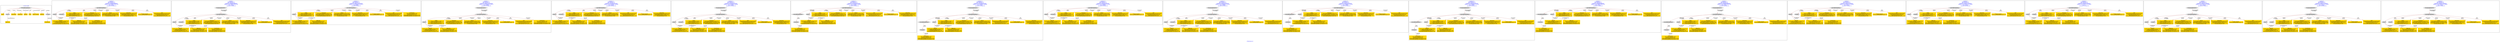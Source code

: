 digraph n0 {
fontcolor="blue"
remincross="true"
label="s29-gilcrease.csv"
subgraph cluster_0 {
label="1-correct model"
n2[style="filled",color="white",fillcolor="lightgray",label="CulturalHeritageObject1"];
n3[shape="plaintext",style="filled",fillcolor="gold",label="Dated"];
n4[style="filled",color="white",fillcolor="lightgray",label="Person1"];
n5[shape="plaintext",style="filled",fillcolor="gold",label="Description"];
n6[shape="plaintext",style="filled",fillcolor="gold",label="Dimensions"];
n7[shape="plaintext",style="filled",fillcolor="gold",label="Medium"];
n8[shape="plaintext",style="filled",fillcolor="gold",label="Title"];
n9[shape="plaintext",style="filled",fillcolor="gold",label="Object Number"];
n10[shape="plaintext",style="filled",fillcolor="gold",label="ObjectID"];
n11[style="filled",color="white",fillcolor="lightgray",label="Concept1"];
n12[shape="plaintext",style="filled",fillcolor="gold",label="Alpha Sort"];
n13[shape="plaintext",style="filled",fillcolor="gold",label="Classification"];
}
subgraph cluster_1 {
label="candidate 0\nlink coherence:1.0\nnode coherence:1.0\nconfidence:0.4554849348880487\nmapping score:0.596272756073794\ncost:10.99993\n-precision:0.55-recall:0.55"
n15[style="filled",color="white",fillcolor="lightgray",label="CulturalHeritageObject1"];
n16[style="filled",color="white",fillcolor="lightgray",label="Person1"];
n17[style="filled",color="white",fillcolor="lightgray",label="Document1"];
n18[shape="plaintext",style="filled",fillcolor="gold",label="Classification\n[Document,classLink,0.354]\n[Concept,prefLabel,0.25]\n[CulturalHeritageObject,provenance,0.213]\n[CulturalHeritageObject,description,0.182]"];
n19[shape="plaintext",style="filled",fillcolor="gold",label="Dated\n[Person,dateOfBirth,0.326]\n[CulturalHeritageObject,created,0.307]\n[Person,dateOfDeath,0.217]\n[CulturalHeritageObject,description,0.15]"];
n20[shape="plaintext",style="filled",fillcolor="gold",label="Dimensions\n[CulturalHeritageObject,extent,0.72]\n[CulturalHeritageObject,description,0.15]\n[CulturalHeritageObject,provenance,0.078]\n[CulturalHeritageObject,title,0.052]"];
n21[shape="plaintext",style="filled",fillcolor="gold",label="ObjectID\n[CulturalHeritageObject,created,0.422]\n[Person,dateOfDeath,0.257]\n[CulturalHeritageObject,title,0.184]\n[CulturalHeritageObject,description,0.136]"];
n22[shape="plaintext",style="filled",fillcolor="gold",label="Medium\n[CulturalHeritageObject,medium,0.827]\n[CulturalHeritageObject,description,0.082]\n[CulturalHeritageObject,provenance,0.052]\n[Concept,prefLabel,0.038]"];
n23[shape="plaintext",style="filled",fillcolor="gold",label="Description\n[CulturalHeritageObject,description,0.561]\n[CulturalHeritageObject,title,0.217]\n[CulturalHeritageObject,medium,0.119]\n[Concept,prefLabel,0.103]"];
n24[shape="plaintext",style="filled",fillcolor="gold",label="Object Number\n[CulturalHeritageObject,extent,1.0]"];
n25[shape="plaintext",style="filled",fillcolor="gold",label="Title\n[CulturalHeritageObject,description,0.487]\n[CulturalHeritageObject,title,0.308]\n[Document,classLink,0.103]\n[CulturalHeritageObject,provenance,0.102]"];
n26[shape="plaintext",style="filled",fillcolor="gold",label="Alpha Sort\n[Person,nameOfThePerson,0.407]\n[Document,classLink,0.318]\n[CulturalHeritageObject,description,0.164]\n[CulturalHeritageObject,provenance,0.111]"];
}
subgraph cluster_2 {
label="candidate 1\nlink coherence:1.0\nnode coherence:1.0\nconfidence:0.4554849348880487\nmapping score:0.596272756073794\ncost:11.99988\n-precision:0.5-recall:0.55"
n28[style="filled",color="white",fillcolor="lightgray",label="CulturalHeritageObject1"];
n29[style="filled",color="white",fillcolor="lightgray",label="Person1"];
n30[style="filled",color="white",fillcolor="lightgray",label="Document1"];
n31[style="filled",color="white",fillcolor="lightgray",label="EuropeanaAggregation1"];
n32[shape="plaintext",style="filled",fillcolor="gold",label="Classification\n[Document,classLink,0.354]\n[Concept,prefLabel,0.25]\n[CulturalHeritageObject,provenance,0.213]\n[CulturalHeritageObject,description,0.182]"];
n33[shape="plaintext",style="filled",fillcolor="gold",label="Dated\n[Person,dateOfBirth,0.326]\n[CulturalHeritageObject,created,0.307]\n[Person,dateOfDeath,0.217]\n[CulturalHeritageObject,description,0.15]"];
n34[shape="plaintext",style="filled",fillcolor="gold",label="Dimensions\n[CulturalHeritageObject,extent,0.72]\n[CulturalHeritageObject,description,0.15]\n[CulturalHeritageObject,provenance,0.078]\n[CulturalHeritageObject,title,0.052]"];
n35[shape="plaintext",style="filled",fillcolor="gold",label="ObjectID\n[CulturalHeritageObject,created,0.422]\n[Person,dateOfDeath,0.257]\n[CulturalHeritageObject,title,0.184]\n[CulturalHeritageObject,description,0.136]"];
n36[shape="plaintext",style="filled",fillcolor="gold",label="Medium\n[CulturalHeritageObject,medium,0.827]\n[CulturalHeritageObject,description,0.082]\n[CulturalHeritageObject,provenance,0.052]\n[Concept,prefLabel,0.038]"];
n37[shape="plaintext",style="filled",fillcolor="gold",label="Description\n[CulturalHeritageObject,description,0.561]\n[CulturalHeritageObject,title,0.217]\n[CulturalHeritageObject,medium,0.119]\n[Concept,prefLabel,0.103]"];
n38[shape="plaintext",style="filled",fillcolor="gold",label="Object Number\n[CulturalHeritageObject,extent,1.0]"];
n39[shape="plaintext",style="filled",fillcolor="gold",label="Title\n[CulturalHeritageObject,description,0.487]\n[CulturalHeritageObject,title,0.308]\n[Document,classLink,0.103]\n[CulturalHeritageObject,provenance,0.102]"];
n40[shape="plaintext",style="filled",fillcolor="gold",label="Alpha Sort\n[Person,nameOfThePerson,0.407]\n[Document,classLink,0.318]\n[CulturalHeritageObject,description,0.164]\n[CulturalHeritageObject,provenance,0.111]"];
}
subgraph cluster_3 {
label="candidate 10\nlink coherence:1.0\nnode coherence:1.0\nconfidence:0.43981122234196446\nmapping score:0.6095667037436178\ncost:9.99993\n-precision:0.6-recall:0.55"
n42[style="filled",color="white",fillcolor="lightgray",label="CulturalHeritageObject1"];
n43[style="filled",color="white",fillcolor="lightgray",label="Person1"];
n44[shape="plaintext",style="filled",fillcolor="gold",label="Dated\n[Person,dateOfBirth,0.326]\n[CulturalHeritageObject,created,0.307]\n[Person,dateOfDeath,0.217]\n[CulturalHeritageObject,description,0.15]"];
n45[shape="plaintext",style="filled",fillcolor="gold",label="Dimensions\n[CulturalHeritageObject,extent,0.72]\n[CulturalHeritageObject,description,0.15]\n[CulturalHeritageObject,provenance,0.078]\n[CulturalHeritageObject,title,0.052]"];
n46[shape="plaintext",style="filled",fillcolor="gold",label="ObjectID\n[CulturalHeritageObject,created,0.422]\n[Person,dateOfDeath,0.257]\n[CulturalHeritageObject,title,0.184]\n[CulturalHeritageObject,description,0.136]"];
n47[shape="plaintext",style="filled",fillcolor="gold",label="Medium\n[CulturalHeritageObject,medium,0.827]\n[CulturalHeritageObject,description,0.082]\n[CulturalHeritageObject,provenance,0.052]\n[Concept,prefLabel,0.038]"];
n48[shape="plaintext",style="filled",fillcolor="gold",label="Description\n[CulturalHeritageObject,description,0.561]\n[CulturalHeritageObject,title,0.217]\n[CulturalHeritageObject,medium,0.119]\n[Concept,prefLabel,0.103]"];
n49[shape="plaintext",style="filled",fillcolor="gold",label="Object Number\n[CulturalHeritageObject,extent,1.0]"];
n50[shape="plaintext",style="filled",fillcolor="gold",label="Title\n[CulturalHeritageObject,description,0.487]\n[CulturalHeritageObject,title,0.308]\n[Document,classLink,0.103]\n[CulturalHeritageObject,provenance,0.102]"];
n51[shape="plaintext",style="filled",fillcolor="gold",label="Classification\n[Document,classLink,0.354]\n[Concept,prefLabel,0.25]\n[CulturalHeritageObject,provenance,0.213]\n[CulturalHeritageObject,description,0.182]"];
n52[shape="plaintext",style="filled",fillcolor="gold",label="Alpha Sort\n[Person,nameOfThePerson,0.407]\n[Document,classLink,0.318]\n[CulturalHeritageObject,description,0.164]\n[CulturalHeritageObject,provenance,0.111]"];
}
subgraph cluster_4 {
label="candidate 11\nlink coherence:1.0\nnode coherence:1.0\nconfidence:0.43981122234196446\nmapping score:0.6095667037436178\ncost:10.99988\n-precision:0.55-recall:0.55"
n54[style="filled",color="white",fillcolor="lightgray",label="CulturalHeritageObject1"];
n55[style="filled",color="white",fillcolor="lightgray",label="Person1"];
n56[style="filled",color="white",fillcolor="lightgray",label="EuropeanaAggregation1"];
n57[shape="plaintext",style="filled",fillcolor="gold",label="Dated\n[Person,dateOfBirth,0.326]\n[CulturalHeritageObject,created,0.307]\n[Person,dateOfDeath,0.217]\n[CulturalHeritageObject,description,0.15]"];
n58[shape="plaintext",style="filled",fillcolor="gold",label="Dimensions\n[CulturalHeritageObject,extent,0.72]\n[CulturalHeritageObject,description,0.15]\n[CulturalHeritageObject,provenance,0.078]\n[CulturalHeritageObject,title,0.052]"];
n59[shape="plaintext",style="filled",fillcolor="gold",label="ObjectID\n[CulturalHeritageObject,created,0.422]\n[Person,dateOfDeath,0.257]\n[CulturalHeritageObject,title,0.184]\n[CulturalHeritageObject,description,0.136]"];
n60[shape="plaintext",style="filled",fillcolor="gold",label="Medium\n[CulturalHeritageObject,medium,0.827]\n[CulturalHeritageObject,description,0.082]\n[CulturalHeritageObject,provenance,0.052]\n[Concept,prefLabel,0.038]"];
n61[shape="plaintext",style="filled",fillcolor="gold",label="Description\n[CulturalHeritageObject,description,0.561]\n[CulturalHeritageObject,title,0.217]\n[CulturalHeritageObject,medium,0.119]\n[Concept,prefLabel,0.103]"];
n62[shape="plaintext",style="filled",fillcolor="gold",label="Object Number\n[CulturalHeritageObject,extent,1.0]"];
n63[shape="plaintext",style="filled",fillcolor="gold",label="Title\n[CulturalHeritageObject,description,0.487]\n[CulturalHeritageObject,title,0.308]\n[Document,classLink,0.103]\n[CulturalHeritageObject,provenance,0.102]"];
n64[shape="plaintext",style="filled",fillcolor="gold",label="Classification\n[Document,classLink,0.354]\n[Concept,prefLabel,0.25]\n[CulturalHeritageObject,provenance,0.213]\n[CulturalHeritageObject,description,0.182]"];
n65[shape="plaintext",style="filled",fillcolor="gold",label="Alpha Sort\n[Person,nameOfThePerson,0.407]\n[Document,classLink,0.318]\n[CulturalHeritageObject,description,0.164]\n[CulturalHeritageObject,provenance,0.111]"];
}
subgraph cluster_5 {
label="candidate 12\nlink coherence:1.0\nnode coherence:1.0\nconfidence:0.4371665202014826\nmapping score:0.5901666178449386\ncost:10.99993\n-precision:0.36-recall:0.36"
n67[style="filled",color="white",fillcolor="lightgray",label="CulturalHeritageObject1"];
n68[style="filled",color="white",fillcolor="lightgray",label="Person1"];
n69[style="filled",color="white",fillcolor="lightgray",label="Document1"];
n70[shape="plaintext",style="filled",fillcolor="gold",label="Classification\n[Document,classLink,0.354]\n[Concept,prefLabel,0.25]\n[CulturalHeritageObject,provenance,0.213]\n[CulturalHeritageObject,description,0.182]"];
n71[shape="plaintext",style="filled",fillcolor="gold",label="Dated\n[Person,dateOfBirth,0.326]\n[CulturalHeritageObject,created,0.307]\n[Person,dateOfDeath,0.217]\n[CulturalHeritageObject,description,0.15]"];
n72[shape="plaintext",style="filled",fillcolor="gold",label="Dimensions\n[CulturalHeritageObject,extent,0.72]\n[CulturalHeritageObject,description,0.15]\n[CulturalHeritageObject,provenance,0.078]\n[CulturalHeritageObject,title,0.052]"];
n73[shape="plaintext",style="filled",fillcolor="gold",label="ObjectID\n[CulturalHeritageObject,created,0.422]\n[Person,dateOfDeath,0.257]\n[CulturalHeritageObject,title,0.184]\n[CulturalHeritageObject,description,0.136]"];
n74[shape="plaintext",style="filled",fillcolor="gold",label="Medium\n[CulturalHeritageObject,medium,0.827]\n[CulturalHeritageObject,description,0.082]\n[CulturalHeritageObject,provenance,0.052]\n[Concept,prefLabel,0.038]"];
n75[shape="plaintext",style="filled",fillcolor="gold",label="Title\n[CulturalHeritageObject,description,0.487]\n[CulturalHeritageObject,title,0.308]\n[Document,classLink,0.103]\n[CulturalHeritageObject,provenance,0.102]"];
n76[shape="plaintext",style="filled",fillcolor="gold",label="Object Number\n[CulturalHeritageObject,extent,1.0]"];
n77[shape="plaintext",style="filled",fillcolor="gold",label="Description\n[CulturalHeritageObject,description,0.561]\n[CulturalHeritageObject,title,0.217]\n[CulturalHeritageObject,medium,0.119]\n[Concept,prefLabel,0.103]"];
n78[shape="plaintext",style="filled",fillcolor="gold",label="Alpha Sort\n[Person,nameOfThePerson,0.407]\n[Document,classLink,0.318]\n[CulturalHeritageObject,description,0.164]\n[CulturalHeritageObject,provenance,0.111]"];
}
subgraph cluster_6 {
label="candidate 13\nlink coherence:1.0\nnode coherence:1.0\nconfidence:0.4371665202014826\nmapping score:0.5901666178449386\ncost:11.99988\n-precision:0.33-recall:0.36"
n80[style="filled",color="white",fillcolor="lightgray",label="CulturalHeritageObject1"];
n81[style="filled",color="white",fillcolor="lightgray",label="Person1"];
n82[style="filled",color="white",fillcolor="lightgray",label="Document1"];
n83[style="filled",color="white",fillcolor="lightgray",label="EuropeanaAggregation1"];
n84[shape="plaintext",style="filled",fillcolor="gold",label="Classification\n[Document,classLink,0.354]\n[Concept,prefLabel,0.25]\n[CulturalHeritageObject,provenance,0.213]\n[CulturalHeritageObject,description,0.182]"];
n85[shape="plaintext",style="filled",fillcolor="gold",label="Dated\n[Person,dateOfBirth,0.326]\n[CulturalHeritageObject,created,0.307]\n[Person,dateOfDeath,0.217]\n[CulturalHeritageObject,description,0.15]"];
n86[shape="plaintext",style="filled",fillcolor="gold",label="Dimensions\n[CulturalHeritageObject,extent,0.72]\n[CulturalHeritageObject,description,0.15]\n[CulturalHeritageObject,provenance,0.078]\n[CulturalHeritageObject,title,0.052]"];
n87[shape="plaintext",style="filled",fillcolor="gold",label="ObjectID\n[CulturalHeritageObject,created,0.422]\n[Person,dateOfDeath,0.257]\n[CulturalHeritageObject,title,0.184]\n[CulturalHeritageObject,description,0.136]"];
n88[shape="plaintext",style="filled",fillcolor="gold",label="Medium\n[CulturalHeritageObject,medium,0.827]\n[CulturalHeritageObject,description,0.082]\n[CulturalHeritageObject,provenance,0.052]\n[Concept,prefLabel,0.038]"];
n89[shape="plaintext",style="filled",fillcolor="gold",label="Title\n[CulturalHeritageObject,description,0.487]\n[CulturalHeritageObject,title,0.308]\n[Document,classLink,0.103]\n[CulturalHeritageObject,provenance,0.102]"];
n90[shape="plaintext",style="filled",fillcolor="gold",label="Object Number\n[CulturalHeritageObject,extent,1.0]"];
n91[shape="plaintext",style="filled",fillcolor="gold",label="Description\n[CulturalHeritageObject,description,0.561]\n[CulturalHeritageObject,title,0.217]\n[CulturalHeritageObject,medium,0.119]\n[Concept,prefLabel,0.103]"];
n92[shape="plaintext",style="filled",fillcolor="gold",label="Alpha Sort\n[Person,nameOfThePerson,0.407]\n[Document,classLink,0.318]\n[CulturalHeritageObject,description,0.164]\n[CulturalHeritageObject,provenance,0.111]"];
}
subgraph cluster_7 {
label="candidate 14\nlink coherence:1.0\nnode coherence:1.0\nconfidence:0.4371665202014826\nmapping score:0.5901666178449386\ncost:11.99992\n-precision:0.33-recall:0.36"
n94[style="filled",color="white",fillcolor="lightgray",label="CulturalHeritageObject1"];
n95[style="filled",color="white",fillcolor="lightgray",label="CulturalHeritageObject2"];
n96[style="filled",color="white",fillcolor="lightgray",label="Person1"];
n97[style="filled",color="white",fillcolor="lightgray",label="Document2"];
n98[shape="plaintext",style="filled",fillcolor="gold",label="Dated\n[Person,dateOfBirth,0.326]\n[CulturalHeritageObject,created,0.307]\n[Person,dateOfDeath,0.217]\n[CulturalHeritageObject,description,0.15]"];
n99[shape="plaintext",style="filled",fillcolor="gold",label="Dimensions\n[CulturalHeritageObject,extent,0.72]\n[CulturalHeritageObject,description,0.15]\n[CulturalHeritageObject,provenance,0.078]\n[CulturalHeritageObject,title,0.052]"];
n100[shape="plaintext",style="filled",fillcolor="gold",label="ObjectID\n[CulturalHeritageObject,created,0.422]\n[Person,dateOfDeath,0.257]\n[CulturalHeritageObject,title,0.184]\n[CulturalHeritageObject,description,0.136]"];
n101[shape="plaintext",style="filled",fillcolor="gold",label="Medium\n[CulturalHeritageObject,medium,0.827]\n[CulturalHeritageObject,description,0.082]\n[CulturalHeritageObject,provenance,0.052]\n[Concept,prefLabel,0.038]"];
n102[shape="plaintext",style="filled",fillcolor="gold",label="Title\n[CulturalHeritageObject,description,0.487]\n[CulturalHeritageObject,title,0.308]\n[Document,classLink,0.103]\n[CulturalHeritageObject,provenance,0.102]"];
n103[shape="plaintext",style="filled",fillcolor="gold",label="Object Number\n[CulturalHeritageObject,extent,1.0]"];
n104[shape="plaintext",style="filled",fillcolor="gold",label="Classification\n[Document,classLink,0.354]\n[Concept,prefLabel,0.25]\n[CulturalHeritageObject,provenance,0.213]\n[CulturalHeritageObject,description,0.182]"];
n105[shape="plaintext",style="filled",fillcolor="gold",label="Description\n[CulturalHeritageObject,description,0.561]\n[CulturalHeritageObject,title,0.217]\n[CulturalHeritageObject,medium,0.119]\n[Concept,prefLabel,0.103]"];
n106[shape="plaintext",style="filled",fillcolor="gold",label="Alpha Sort\n[Person,nameOfThePerson,0.407]\n[Document,classLink,0.318]\n[CulturalHeritageObject,description,0.164]\n[CulturalHeritageObject,provenance,0.111]"];
}
subgraph cluster_8 {
label="candidate 15\nlink coherence:1.0\nnode coherence:1.0\nconfidence:0.4371665202014826\nmapping score:0.5901666178449386\ncost:12.99987\n-precision:0.31-recall:0.36"
n108[style="filled",color="white",fillcolor="lightgray",label="CulturalHeritageObject1"];
n109[style="filled",color="white",fillcolor="lightgray",label="CulturalHeritageObject2"];
n110[style="filled",color="white",fillcolor="lightgray",label="Person1"];
n111[style="filled",color="white",fillcolor="lightgray",label="Document2"];
n112[style="filled",color="white",fillcolor="lightgray",label="EuropeanaAggregation1"];
n113[shape="plaintext",style="filled",fillcolor="gold",label="Dated\n[Person,dateOfBirth,0.326]\n[CulturalHeritageObject,created,0.307]\n[Person,dateOfDeath,0.217]\n[CulturalHeritageObject,description,0.15]"];
n114[shape="plaintext",style="filled",fillcolor="gold",label="Dimensions\n[CulturalHeritageObject,extent,0.72]\n[CulturalHeritageObject,description,0.15]\n[CulturalHeritageObject,provenance,0.078]\n[CulturalHeritageObject,title,0.052]"];
n115[shape="plaintext",style="filled",fillcolor="gold",label="ObjectID\n[CulturalHeritageObject,created,0.422]\n[Person,dateOfDeath,0.257]\n[CulturalHeritageObject,title,0.184]\n[CulturalHeritageObject,description,0.136]"];
n116[shape="plaintext",style="filled",fillcolor="gold",label="Medium\n[CulturalHeritageObject,medium,0.827]\n[CulturalHeritageObject,description,0.082]\n[CulturalHeritageObject,provenance,0.052]\n[Concept,prefLabel,0.038]"];
n117[shape="plaintext",style="filled",fillcolor="gold",label="Title\n[CulturalHeritageObject,description,0.487]\n[CulturalHeritageObject,title,0.308]\n[Document,classLink,0.103]\n[CulturalHeritageObject,provenance,0.102]"];
n118[shape="plaintext",style="filled",fillcolor="gold",label="Object Number\n[CulturalHeritageObject,extent,1.0]"];
n119[shape="plaintext",style="filled",fillcolor="gold",label="Classification\n[Document,classLink,0.354]\n[Concept,prefLabel,0.25]\n[CulturalHeritageObject,provenance,0.213]\n[CulturalHeritageObject,description,0.182]"];
n120[shape="plaintext",style="filled",fillcolor="gold",label="Description\n[CulturalHeritageObject,description,0.561]\n[CulturalHeritageObject,title,0.217]\n[CulturalHeritageObject,medium,0.119]\n[Concept,prefLabel,0.103]"];
n121[shape="plaintext",style="filled",fillcolor="gold",label="Alpha Sort\n[Person,nameOfThePerson,0.407]\n[Document,classLink,0.318]\n[CulturalHeritageObject,description,0.164]\n[CulturalHeritageObject,provenance,0.111]"];
}
subgraph cluster_9 {
label="candidate 16\nlink coherence:1.0\nnode coherence:1.0\nconfidence:0.4326765787981995\nmapping score:0.5886699707105109\ncost:10.99993\n-precision:0.45-recall:0.45"
n123[style="filled",color="white",fillcolor="lightgray",label="CulturalHeritageObject1"];
n124[style="filled",color="white",fillcolor="lightgray",label="Person1"];
n125[style="filled",color="white",fillcolor="lightgray",label="Document1"];
n126[shape="plaintext",style="filled",fillcolor="gold",label="Classification\n[Document,classLink,0.354]\n[Concept,prefLabel,0.25]\n[CulturalHeritageObject,provenance,0.213]\n[CulturalHeritageObject,description,0.182]"];
n127[shape="plaintext",style="filled",fillcolor="gold",label="Dated\n[Person,dateOfBirth,0.326]\n[CulturalHeritageObject,created,0.307]\n[Person,dateOfDeath,0.217]\n[CulturalHeritageObject,description,0.15]"];
n128[shape="plaintext",style="filled",fillcolor="gold",label="Dimensions\n[CulturalHeritageObject,extent,0.72]\n[CulturalHeritageObject,description,0.15]\n[CulturalHeritageObject,provenance,0.078]\n[CulturalHeritageObject,title,0.052]"];
n129[shape="plaintext",style="filled",fillcolor="gold",label="ObjectID\n[CulturalHeritageObject,created,0.422]\n[Person,dateOfDeath,0.257]\n[CulturalHeritageObject,title,0.184]\n[CulturalHeritageObject,description,0.136]"];
n130[shape="plaintext",style="filled",fillcolor="gold",label="Medium\n[CulturalHeritageObject,medium,0.827]\n[CulturalHeritageObject,description,0.082]\n[CulturalHeritageObject,provenance,0.052]\n[Concept,prefLabel,0.038]"];
n131[shape="plaintext",style="filled",fillcolor="gold",label="Description\n[CulturalHeritageObject,description,0.561]\n[CulturalHeritageObject,title,0.217]\n[CulturalHeritageObject,medium,0.119]\n[Concept,prefLabel,0.103]"];
n132[shape="plaintext",style="filled",fillcolor="gold",label="Object Number\n[CulturalHeritageObject,extent,1.0]"];
n133[shape="plaintext",style="filled",fillcolor="gold",label="Title\n[CulturalHeritageObject,description,0.487]\n[CulturalHeritageObject,title,0.308]\n[Document,classLink,0.103]\n[CulturalHeritageObject,provenance,0.102]"];
n134[shape="plaintext",style="filled",fillcolor="gold",label="Alpha Sort\n[Person,nameOfThePerson,0.407]\n[Document,classLink,0.318]\n[CulturalHeritageObject,description,0.164]\n[CulturalHeritageObject,provenance,0.111]"];
}
subgraph cluster_10 {
label="candidate 17\nlink coherence:1.0\nnode coherence:1.0\nconfidence:0.4326765787981995\nmapping score:0.5886699707105109\ncost:11.99988\n-precision:0.42-recall:0.45"
n136[style="filled",color="white",fillcolor="lightgray",label="CulturalHeritageObject1"];
n137[style="filled",color="white",fillcolor="lightgray",label="Person1"];
n138[style="filled",color="white",fillcolor="lightgray",label="Document1"];
n139[style="filled",color="white",fillcolor="lightgray",label="EuropeanaAggregation1"];
n140[shape="plaintext",style="filled",fillcolor="gold",label="Classification\n[Document,classLink,0.354]\n[Concept,prefLabel,0.25]\n[CulturalHeritageObject,provenance,0.213]\n[CulturalHeritageObject,description,0.182]"];
n141[shape="plaintext",style="filled",fillcolor="gold",label="Dated\n[Person,dateOfBirth,0.326]\n[CulturalHeritageObject,created,0.307]\n[Person,dateOfDeath,0.217]\n[CulturalHeritageObject,description,0.15]"];
n142[shape="plaintext",style="filled",fillcolor="gold",label="Dimensions\n[CulturalHeritageObject,extent,0.72]\n[CulturalHeritageObject,description,0.15]\n[CulturalHeritageObject,provenance,0.078]\n[CulturalHeritageObject,title,0.052]"];
n143[shape="plaintext",style="filled",fillcolor="gold",label="ObjectID\n[CulturalHeritageObject,created,0.422]\n[Person,dateOfDeath,0.257]\n[CulturalHeritageObject,title,0.184]\n[CulturalHeritageObject,description,0.136]"];
n144[shape="plaintext",style="filled",fillcolor="gold",label="Medium\n[CulturalHeritageObject,medium,0.827]\n[CulturalHeritageObject,description,0.082]\n[CulturalHeritageObject,provenance,0.052]\n[Concept,prefLabel,0.038]"];
n145[shape="plaintext",style="filled",fillcolor="gold",label="Description\n[CulturalHeritageObject,description,0.561]\n[CulturalHeritageObject,title,0.217]\n[CulturalHeritageObject,medium,0.119]\n[Concept,prefLabel,0.103]"];
n146[shape="plaintext",style="filled",fillcolor="gold",label="Object Number\n[CulturalHeritageObject,extent,1.0]"];
n147[shape="plaintext",style="filled",fillcolor="gold",label="Title\n[CulturalHeritageObject,description,0.487]\n[CulturalHeritageObject,title,0.308]\n[Document,classLink,0.103]\n[CulturalHeritageObject,provenance,0.102]"];
n148[shape="plaintext",style="filled",fillcolor="gold",label="Alpha Sort\n[Person,nameOfThePerson,0.407]\n[Document,classLink,0.318]\n[CulturalHeritageObject,description,0.164]\n[CulturalHeritageObject,provenance,0.111]"];
}
subgraph cluster_11 {
label="candidate 18\nlink coherence:1.0\nnode coherence:1.0\nconfidence:0.4326765787981995\nmapping score:0.5886699707105109\ncost:11.99992\n-precision:0.42-recall:0.45"
n150[style="filled",color="white",fillcolor="lightgray",label="CulturalHeritageObject1"];
n151[style="filled",color="white",fillcolor="lightgray",label="CulturalHeritageObject2"];
n152[style="filled",color="white",fillcolor="lightgray",label="Person1"];
n153[style="filled",color="white",fillcolor="lightgray",label="Document2"];
n154[shape="plaintext",style="filled",fillcolor="gold",label="Dated\n[Person,dateOfBirth,0.326]\n[CulturalHeritageObject,created,0.307]\n[Person,dateOfDeath,0.217]\n[CulturalHeritageObject,description,0.15]"];
n155[shape="plaintext",style="filled",fillcolor="gold",label="Dimensions\n[CulturalHeritageObject,extent,0.72]\n[CulturalHeritageObject,description,0.15]\n[CulturalHeritageObject,provenance,0.078]\n[CulturalHeritageObject,title,0.052]"];
n156[shape="plaintext",style="filled",fillcolor="gold",label="ObjectID\n[CulturalHeritageObject,created,0.422]\n[Person,dateOfDeath,0.257]\n[CulturalHeritageObject,title,0.184]\n[CulturalHeritageObject,description,0.136]"];
n157[shape="plaintext",style="filled",fillcolor="gold",label="Medium\n[CulturalHeritageObject,medium,0.827]\n[CulturalHeritageObject,description,0.082]\n[CulturalHeritageObject,provenance,0.052]\n[Concept,prefLabel,0.038]"];
n158[shape="plaintext",style="filled",fillcolor="gold",label="Description\n[CulturalHeritageObject,description,0.561]\n[CulturalHeritageObject,title,0.217]\n[CulturalHeritageObject,medium,0.119]\n[Concept,prefLabel,0.103]"];
n159[shape="plaintext",style="filled",fillcolor="gold",label="Object Number\n[CulturalHeritageObject,extent,1.0]"];
n160[shape="plaintext",style="filled",fillcolor="gold",label="Classification\n[Document,classLink,0.354]\n[Concept,prefLabel,0.25]\n[CulturalHeritageObject,provenance,0.213]\n[CulturalHeritageObject,description,0.182]"];
n161[shape="plaintext",style="filled",fillcolor="gold",label="Title\n[CulturalHeritageObject,description,0.487]\n[CulturalHeritageObject,title,0.308]\n[Document,classLink,0.103]\n[CulturalHeritageObject,provenance,0.102]"];
n162[shape="plaintext",style="filled",fillcolor="gold",label="Alpha Sort\n[Person,nameOfThePerson,0.407]\n[Document,classLink,0.318]\n[CulturalHeritageObject,description,0.164]\n[CulturalHeritageObject,provenance,0.111]"];
}
subgraph cluster_12 {
label="candidate 19\nlink coherence:1.0\nnode coherence:1.0\nconfidence:0.4326765787981995\nmapping score:0.5886699707105109\ncost:12.99987\n-precision:0.38-recall:0.45"
n164[style="filled",color="white",fillcolor="lightgray",label="CulturalHeritageObject1"];
n165[style="filled",color="white",fillcolor="lightgray",label="CulturalHeritageObject2"];
n166[style="filled",color="white",fillcolor="lightgray",label="Person1"];
n167[style="filled",color="white",fillcolor="lightgray",label="Document2"];
n168[style="filled",color="white",fillcolor="lightgray",label="EuropeanaAggregation1"];
n169[shape="plaintext",style="filled",fillcolor="gold",label="Dated\n[Person,dateOfBirth,0.326]\n[CulturalHeritageObject,created,0.307]\n[Person,dateOfDeath,0.217]\n[CulturalHeritageObject,description,0.15]"];
n170[shape="plaintext",style="filled",fillcolor="gold",label="Dimensions\n[CulturalHeritageObject,extent,0.72]\n[CulturalHeritageObject,description,0.15]\n[CulturalHeritageObject,provenance,0.078]\n[CulturalHeritageObject,title,0.052]"];
n171[shape="plaintext",style="filled",fillcolor="gold",label="ObjectID\n[CulturalHeritageObject,created,0.422]\n[Person,dateOfDeath,0.257]\n[CulturalHeritageObject,title,0.184]\n[CulturalHeritageObject,description,0.136]"];
n172[shape="plaintext",style="filled",fillcolor="gold",label="Medium\n[CulturalHeritageObject,medium,0.827]\n[CulturalHeritageObject,description,0.082]\n[CulturalHeritageObject,provenance,0.052]\n[Concept,prefLabel,0.038]"];
n173[shape="plaintext",style="filled",fillcolor="gold",label="Description\n[CulturalHeritageObject,description,0.561]\n[CulturalHeritageObject,title,0.217]\n[CulturalHeritageObject,medium,0.119]\n[Concept,prefLabel,0.103]"];
n174[shape="plaintext",style="filled",fillcolor="gold",label="Object Number\n[CulturalHeritageObject,extent,1.0]"];
n175[shape="plaintext",style="filled",fillcolor="gold",label="Classification\n[Document,classLink,0.354]\n[Concept,prefLabel,0.25]\n[CulturalHeritageObject,provenance,0.213]\n[CulturalHeritageObject,description,0.182]"];
n176[shape="plaintext",style="filled",fillcolor="gold",label="Title\n[CulturalHeritageObject,description,0.487]\n[CulturalHeritageObject,title,0.308]\n[Document,classLink,0.103]\n[CulturalHeritageObject,provenance,0.102]"];
n177[shape="plaintext",style="filled",fillcolor="gold",label="Alpha Sort\n[Person,nameOfThePerson,0.407]\n[Document,classLink,0.318]\n[CulturalHeritageObject,description,0.164]\n[CulturalHeritageObject,provenance,0.111]"];
}
subgraph cluster_13 {
label="candidate 2\nlink coherence:1.0\nnode coherence:1.0\nconfidence:0.4554849348880487\nmapping score:0.596272756073794\ncost:11.99992\n-precision:0.5-recall:0.55"
n179[style="filled",color="white",fillcolor="lightgray",label="CulturalHeritageObject1"];
n180[style="filled",color="white",fillcolor="lightgray",label="CulturalHeritageObject2"];
n181[style="filled",color="white",fillcolor="lightgray",label="Person1"];
n182[style="filled",color="white",fillcolor="lightgray",label="Document2"];
n183[shape="plaintext",style="filled",fillcolor="gold",label="Dated\n[Person,dateOfBirth,0.326]\n[CulturalHeritageObject,created,0.307]\n[Person,dateOfDeath,0.217]\n[CulturalHeritageObject,description,0.15]"];
n184[shape="plaintext",style="filled",fillcolor="gold",label="Dimensions\n[CulturalHeritageObject,extent,0.72]\n[CulturalHeritageObject,description,0.15]\n[CulturalHeritageObject,provenance,0.078]\n[CulturalHeritageObject,title,0.052]"];
n185[shape="plaintext",style="filled",fillcolor="gold",label="ObjectID\n[CulturalHeritageObject,created,0.422]\n[Person,dateOfDeath,0.257]\n[CulturalHeritageObject,title,0.184]\n[CulturalHeritageObject,description,0.136]"];
n186[shape="plaintext",style="filled",fillcolor="gold",label="Medium\n[CulturalHeritageObject,medium,0.827]\n[CulturalHeritageObject,description,0.082]\n[CulturalHeritageObject,provenance,0.052]\n[Concept,prefLabel,0.038]"];
n187[shape="plaintext",style="filled",fillcolor="gold",label="Description\n[CulturalHeritageObject,description,0.561]\n[CulturalHeritageObject,title,0.217]\n[CulturalHeritageObject,medium,0.119]\n[Concept,prefLabel,0.103]"];
n188[shape="plaintext",style="filled",fillcolor="gold",label="Object Number\n[CulturalHeritageObject,extent,1.0]"];
n189[shape="plaintext",style="filled",fillcolor="gold",label="Classification\n[Document,classLink,0.354]\n[Concept,prefLabel,0.25]\n[CulturalHeritageObject,provenance,0.213]\n[CulturalHeritageObject,description,0.182]"];
n190[shape="plaintext",style="filled",fillcolor="gold",label="Title\n[CulturalHeritageObject,description,0.487]\n[CulturalHeritageObject,title,0.308]\n[Document,classLink,0.103]\n[CulturalHeritageObject,provenance,0.102]"];
n191[shape="plaintext",style="filled",fillcolor="gold",label="Alpha Sort\n[Person,nameOfThePerson,0.407]\n[Document,classLink,0.318]\n[CulturalHeritageObject,description,0.164]\n[CulturalHeritageObject,provenance,0.111]"];
}
subgraph cluster_14 {
label="candidate 3\nlink coherence:1.0\nnode coherence:1.0\nconfidence:0.4554849348880487\nmapping score:0.596272756073794\ncost:12.99987\n-precision:0.46-recall:0.55"
n193[style="filled",color="white",fillcolor="lightgray",label="CulturalHeritageObject1"];
n194[style="filled",color="white",fillcolor="lightgray",label="CulturalHeritageObject2"];
n195[style="filled",color="white",fillcolor="lightgray",label="Person1"];
n196[style="filled",color="white",fillcolor="lightgray",label="Document2"];
n197[style="filled",color="white",fillcolor="lightgray",label="EuropeanaAggregation1"];
n198[shape="plaintext",style="filled",fillcolor="gold",label="Dated\n[Person,dateOfBirth,0.326]\n[CulturalHeritageObject,created,0.307]\n[Person,dateOfDeath,0.217]\n[CulturalHeritageObject,description,0.15]"];
n199[shape="plaintext",style="filled",fillcolor="gold",label="Dimensions\n[CulturalHeritageObject,extent,0.72]\n[CulturalHeritageObject,description,0.15]\n[CulturalHeritageObject,provenance,0.078]\n[CulturalHeritageObject,title,0.052]"];
n200[shape="plaintext",style="filled",fillcolor="gold",label="ObjectID\n[CulturalHeritageObject,created,0.422]\n[Person,dateOfDeath,0.257]\n[CulturalHeritageObject,title,0.184]\n[CulturalHeritageObject,description,0.136]"];
n201[shape="plaintext",style="filled",fillcolor="gold",label="Medium\n[CulturalHeritageObject,medium,0.827]\n[CulturalHeritageObject,description,0.082]\n[CulturalHeritageObject,provenance,0.052]\n[Concept,prefLabel,0.038]"];
n202[shape="plaintext",style="filled",fillcolor="gold",label="Description\n[CulturalHeritageObject,description,0.561]\n[CulturalHeritageObject,title,0.217]\n[CulturalHeritageObject,medium,0.119]\n[Concept,prefLabel,0.103]"];
n203[shape="plaintext",style="filled",fillcolor="gold",label="Object Number\n[CulturalHeritageObject,extent,1.0]"];
n204[shape="plaintext",style="filled",fillcolor="gold",label="Classification\n[Document,classLink,0.354]\n[Concept,prefLabel,0.25]\n[CulturalHeritageObject,provenance,0.213]\n[CulturalHeritageObject,description,0.182]"];
n205[shape="plaintext",style="filled",fillcolor="gold",label="Title\n[CulturalHeritageObject,description,0.487]\n[CulturalHeritageObject,title,0.308]\n[Document,classLink,0.103]\n[CulturalHeritageObject,provenance,0.102]"];
n206[shape="plaintext",style="filled",fillcolor="gold",label="Alpha Sort\n[Person,nameOfThePerson,0.407]\n[Document,classLink,0.318]\n[CulturalHeritageObject,description,0.164]\n[CulturalHeritageObject,provenance,0.111]"];
}
subgraph cluster_15 {
label="candidate 4\nlink coherence:1.0\nnode coherence:1.0\nconfidence:0.4439195779056553\nmapping score:0.5924176370796629\ncost:10.99991\n-precision:0.73-recall:0.73"
n208[style="filled",color="white",fillcolor="lightgray",label="CulturalHeritageObject1"];
n209[style="filled",color="white",fillcolor="lightgray",label="Person1"];
n210[style="filled",color="white",fillcolor="lightgray",label="Concept1"];
n211[shape="plaintext",style="filled",fillcolor="gold",label="Dated\n[Person,dateOfBirth,0.326]\n[CulturalHeritageObject,created,0.307]\n[Person,dateOfDeath,0.217]\n[CulturalHeritageObject,description,0.15]"];
n212[shape="plaintext",style="filled",fillcolor="gold",label="Dimensions\n[CulturalHeritageObject,extent,0.72]\n[CulturalHeritageObject,description,0.15]\n[CulturalHeritageObject,provenance,0.078]\n[CulturalHeritageObject,title,0.052]"];
n213[shape="plaintext",style="filled",fillcolor="gold",label="ObjectID\n[CulturalHeritageObject,created,0.422]\n[Person,dateOfDeath,0.257]\n[CulturalHeritageObject,title,0.184]\n[CulturalHeritageObject,description,0.136]"];
n214[shape="plaintext",style="filled",fillcolor="gold",label="Medium\n[CulturalHeritageObject,medium,0.827]\n[CulturalHeritageObject,description,0.082]\n[CulturalHeritageObject,provenance,0.052]\n[Concept,prefLabel,0.038]"];
n215[shape="plaintext",style="filled",fillcolor="gold",label="Description\n[CulturalHeritageObject,description,0.561]\n[CulturalHeritageObject,title,0.217]\n[CulturalHeritageObject,medium,0.119]\n[Concept,prefLabel,0.103]"];
n216[shape="plaintext",style="filled",fillcolor="gold",label="Object Number\n[CulturalHeritageObject,extent,1.0]"];
n217[shape="plaintext",style="filled",fillcolor="gold",label="Title\n[CulturalHeritageObject,description,0.487]\n[CulturalHeritageObject,title,0.308]\n[Document,classLink,0.103]\n[CulturalHeritageObject,provenance,0.102]"];
n218[shape="plaintext",style="filled",fillcolor="gold",label="Alpha Sort\n[Person,nameOfThePerson,0.407]\n[Document,classLink,0.318]\n[CulturalHeritageObject,description,0.164]\n[CulturalHeritageObject,provenance,0.111]"];
n219[shape="plaintext",style="filled",fillcolor="gold",label="Classification\n[Document,classLink,0.354]\n[Concept,prefLabel,0.25]\n[CulturalHeritageObject,provenance,0.213]\n[CulturalHeritageObject,description,0.182]"];
}
subgraph cluster_16 {
label="candidate 5\nlink coherence:1.0\nnode coherence:1.0\nconfidence:0.4439195779056553\nmapping score:0.5924176370796629\ncost:10.99993\n-precision:0.64-recall:0.64"
n221[style="filled",color="white",fillcolor="lightgray",label="CulturalHeritageObject1"];
n222[style="filled",color="white",fillcolor="lightgray",label="Person1"];
n223[style="filled",color="white",fillcolor="lightgray",label="Concept2"];
n224[shape="plaintext",style="filled",fillcolor="gold",label="Dated\n[Person,dateOfBirth,0.326]\n[CulturalHeritageObject,created,0.307]\n[Person,dateOfDeath,0.217]\n[CulturalHeritageObject,description,0.15]"];
n225[shape="plaintext",style="filled",fillcolor="gold",label="Dimensions\n[CulturalHeritageObject,extent,0.72]\n[CulturalHeritageObject,description,0.15]\n[CulturalHeritageObject,provenance,0.078]\n[CulturalHeritageObject,title,0.052]"];
n226[shape="plaintext",style="filled",fillcolor="gold",label="Classification\n[Document,classLink,0.354]\n[Concept,prefLabel,0.25]\n[CulturalHeritageObject,provenance,0.213]\n[CulturalHeritageObject,description,0.182]"];
n227[shape="plaintext",style="filled",fillcolor="gold",label="ObjectID\n[CulturalHeritageObject,created,0.422]\n[Person,dateOfDeath,0.257]\n[CulturalHeritageObject,title,0.184]\n[CulturalHeritageObject,description,0.136]"];
n228[shape="plaintext",style="filled",fillcolor="gold",label="Medium\n[CulturalHeritageObject,medium,0.827]\n[CulturalHeritageObject,description,0.082]\n[CulturalHeritageObject,provenance,0.052]\n[Concept,prefLabel,0.038]"];
n229[shape="plaintext",style="filled",fillcolor="gold",label="Description\n[CulturalHeritageObject,description,0.561]\n[CulturalHeritageObject,title,0.217]\n[CulturalHeritageObject,medium,0.119]\n[Concept,prefLabel,0.103]"];
n230[shape="plaintext",style="filled",fillcolor="gold",label="Object Number\n[CulturalHeritageObject,extent,1.0]"];
n231[shape="plaintext",style="filled",fillcolor="gold",label="Title\n[CulturalHeritageObject,description,0.487]\n[CulturalHeritageObject,title,0.308]\n[Document,classLink,0.103]\n[CulturalHeritageObject,provenance,0.102]"];
n232[shape="plaintext",style="filled",fillcolor="gold",label="Alpha Sort\n[Person,nameOfThePerson,0.407]\n[Document,classLink,0.318]\n[CulturalHeritageObject,description,0.164]\n[CulturalHeritageObject,provenance,0.111]"];
}
subgraph cluster_17 {
label="candidate 6\nlink coherence:1.0\nnode coherence:1.0\nconfidence:0.4439195779056553\nmapping score:0.5924176370796629\ncost:11.0\n-precision:0.55-recall:0.55"
n234[style="filled",color="white",fillcolor="lightgray",label="CulturalHeritageObject1"];
n235[style="filled",color="white",fillcolor="lightgray",label="Person2"];
n236[style="filled",color="white",fillcolor="lightgray",label="Concept2"];
n237[shape="plaintext",style="filled",fillcolor="gold",label="Dated\n[Person,dateOfBirth,0.326]\n[CulturalHeritageObject,created,0.307]\n[Person,dateOfDeath,0.217]\n[CulturalHeritageObject,description,0.15]"];
n238[shape="plaintext",style="filled",fillcolor="gold",label="Dimensions\n[CulturalHeritageObject,extent,0.72]\n[CulturalHeritageObject,description,0.15]\n[CulturalHeritageObject,provenance,0.078]\n[CulturalHeritageObject,title,0.052]"];
n239[shape="plaintext",style="filled",fillcolor="gold",label="Classification\n[Document,classLink,0.354]\n[Concept,prefLabel,0.25]\n[CulturalHeritageObject,provenance,0.213]\n[CulturalHeritageObject,description,0.182]"];
n240[shape="plaintext",style="filled",fillcolor="gold",label="Medium\n[CulturalHeritageObject,medium,0.827]\n[CulturalHeritageObject,description,0.082]\n[CulturalHeritageObject,provenance,0.052]\n[Concept,prefLabel,0.038]"];
n241[shape="plaintext",style="filled",fillcolor="gold",label="Description\n[CulturalHeritageObject,description,0.561]\n[CulturalHeritageObject,title,0.217]\n[CulturalHeritageObject,medium,0.119]\n[Concept,prefLabel,0.103]"];
n242[shape="plaintext",style="filled",fillcolor="gold",label="Object Number\n[CulturalHeritageObject,extent,1.0]"];
n243[shape="plaintext",style="filled",fillcolor="gold",label="Title\n[CulturalHeritageObject,description,0.487]\n[CulturalHeritageObject,title,0.308]\n[Document,classLink,0.103]\n[CulturalHeritageObject,provenance,0.102]"];
n244[shape="plaintext",style="filled",fillcolor="gold",label="ObjectID\n[CulturalHeritageObject,created,0.422]\n[Person,dateOfDeath,0.257]\n[CulturalHeritageObject,title,0.184]\n[CulturalHeritageObject,description,0.136]"];
n245[shape="plaintext",style="filled",fillcolor="gold",label="Alpha Sort\n[Person,nameOfThePerson,0.407]\n[Document,classLink,0.318]\n[CulturalHeritageObject,description,0.164]\n[CulturalHeritageObject,provenance,0.111]"];
}
subgraph cluster_18 {
label="candidate 7\nlink coherence:1.0\nnode coherence:1.0\nconfidence:0.4439195779056553\nmapping score:0.5924176370796629\ncost:11.99986\n-precision:0.67-recall:0.73"
n247[style="filled",color="white",fillcolor="lightgray",label="CulturalHeritageObject1"];
n248[style="filled",color="white",fillcolor="lightgray",label="Person1"];
n249[style="filled",color="white",fillcolor="lightgray",label="Concept1"];
n250[style="filled",color="white",fillcolor="lightgray",label="EuropeanaAggregation1"];
n251[shape="plaintext",style="filled",fillcolor="gold",label="Dated\n[Person,dateOfBirth,0.326]\n[CulturalHeritageObject,created,0.307]\n[Person,dateOfDeath,0.217]\n[CulturalHeritageObject,description,0.15]"];
n252[shape="plaintext",style="filled",fillcolor="gold",label="Dimensions\n[CulturalHeritageObject,extent,0.72]\n[CulturalHeritageObject,description,0.15]\n[CulturalHeritageObject,provenance,0.078]\n[CulturalHeritageObject,title,0.052]"];
n253[shape="plaintext",style="filled",fillcolor="gold",label="ObjectID\n[CulturalHeritageObject,created,0.422]\n[Person,dateOfDeath,0.257]\n[CulturalHeritageObject,title,0.184]\n[CulturalHeritageObject,description,0.136]"];
n254[shape="plaintext",style="filled",fillcolor="gold",label="Medium\n[CulturalHeritageObject,medium,0.827]\n[CulturalHeritageObject,description,0.082]\n[CulturalHeritageObject,provenance,0.052]\n[Concept,prefLabel,0.038]"];
n255[shape="plaintext",style="filled",fillcolor="gold",label="Description\n[CulturalHeritageObject,description,0.561]\n[CulturalHeritageObject,title,0.217]\n[CulturalHeritageObject,medium,0.119]\n[Concept,prefLabel,0.103]"];
n256[shape="plaintext",style="filled",fillcolor="gold",label="Object Number\n[CulturalHeritageObject,extent,1.0]"];
n257[shape="plaintext",style="filled",fillcolor="gold",label="Title\n[CulturalHeritageObject,description,0.487]\n[CulturalHeritageObject,title,0.308]\n[Document,classLink,0.103]\n[CulturalHeritageObject,provenance,0.102]"];
n258[shape="plaintext",style="filled",fillcolor="gold",label="Alpha Sort\n[Person,nameOfThePerson,0.407]\n[Document,classLink,0.318]\n[CulturalHeritageObject,description,0.164]\n[CulturalHeritageObject,provenance,0.111]"];
n259[shape="plaintext",style="filled",fillcolor="gold",label="Classification\n[Document,classLink,0.354]\n[Concept,prefLabel,0.25]\n[CulturalHeritageObject,provenance,0.213]\n[CulturalHeritageObject,description,0.182]"];
}
subgraph cluster_19 {
label="candidate 8\nlink coherence:1.0\nnode coherence:1.0\nconfidence:0.4439195779056553\nmapping score:0.5924176370796629\ncost:11.99988\n-precision:0.58-recall:0.64"
n261[style="filled",color="white",fillcolor="lightgray",label="CulturalHeritageObject1"];
n262[style="filled",color="white",fillcolor="lightgray",label="Person1"];
n263[style="filled",color="white",fillcolor="lightgray",label="Concept2"];
n264[style="filled",color="white",fillcolor="lightgray",label="EuropeanaAggregation1"];
n265[shape="plaintext",style="filled",fillcolor="gold",label="Dated\n[Person,dateOfBirth,0.326]\n[CulturalHeritageObject,created,0.307]\n[Person,dateOfDeath,0.217]\n[CulturalHeritageObject,description,0.15]"];
n266[shape="plaintext",style="filled",fillcolor="gold",label="Dimensions\n[CulturalHeritageObject,extent,0.72]\n[CulturalHeritageObject,description,0.15]\n[CulturalHeritageObject,provenance,0.078]\n[CulturalHeritageObject,title,0.052]"];
n267[shape="plaintext",style="filled",fillcolor="gold",label="Classification\n[Document,classLink,0.354]\n[Concept,prefLabel,0.25]\n[CulturalHeritageObject,provenance,0.213]\n[CulturalHeritageObject,description,0.182]"];
n268[shape="plaintext",style="filled",fillcolor="gold",label="ObjectID\n[CulturalHeritageObject,created,0.422]\n[Person,dateOfDeath,0.257]\n[CulturalHeritageObject,title,0.184]\n[CulturalHeritageObject,description,0.136]"];
n269[shape="plaintext",style="filled",fillcolor="gold",label="Medium\n[CulturalHeritageObject,medium,0.827]\n[CulturalHeritageObject,description,0.082]\n[CulturalHeritageObject,provenance,0.052]\n[Concept,prefLabel,0.038]"];
n270[shape="plaintext",style="filled",fillcolor="gold",label="Description\n[CulturalHeritageObject,description,0.561]\n[CulturalHeritageObject,title,0.217]\n[CulturalHeritageObject,medium,0.119]\n[Concept,prefLabel,0.103]"];
n271[shape="plaintext",style="filled",fillcolor="gold",label="Object Number\n[CulturalHeritageObject,extent,1.0]"];
n272[shape="plaintext",style="filled",fillcolor="gold",label="Title\n[CulturalHeritageObject,description,0.487]\n[CulturalHeritageObject,title,0.308]\n[Document,classLink,0.103]\n[CulturalHeritageObject,provenance,0.102]"];
n273[shape="plaintext",style="filled",fillcolor="gold",label="Alpha Sort\n[Person,nameOfThePerson,0.407]\n[Document,classLink,0.318]\n[CulturalHeritageObject,description,0.164]\n[CulturalHeritageObject,provenance,0.111]"];
}
subgraph cluster_20 {
label="candidate 9\nlink coherence:1.0\nnode coherence:1.0\nconfidence:0.4439195779056553\nmapping score:0.5924176370796629\ncost:11.99995\n-precision:0.5-recall:0.55"
n275[style="filled",color="white",fillcolor="lightgray",label="CulturalHeritageObject1"];
n276[style="filled",color="white",fillcolor="lightgray",label="Person2"];
n277[style="filled",color="white",fillcolor="lightgray",label="Concept2"];
n278[style="filled",color="white",fillcolor="lightgray",label="EuropeanaAggregation1"];
n279[shape="plaintext",style="filled",fillcolor="gold",label="Dated\n[Person,dateOfBirth,0.326]\n[CulturalHeritageObject,created,0.307]\n[Person,dateOfDeath,0.217]\n[CulturalHeritageObject,description,0.15]"];
n280[shape="plaintext",style="filled",fillcolor="gold",label="Dimensions\n[CulturalHeritageObject,extent,0.72]\n[CulturalHeritageObject,description,0.15]\n[CulturalHeritageObject,provenance,0.078]\n[CulturalHeritageObject,title,0.052]"];
n281[shape="plaintext",style="filled",fillcolor="gold",label="Classification\n[Document,classLink,0.354]\n[Concept,prefLabel,0.25]\n[CulturalHeritageObject,provenance,0.213]\n[CulturalHeritageObject,description,0.182]"];
n282[shape="plaintext",style="filled",fillcolor="gold",label="Medium\n[CulturalHeritageObject,medium,0.827]\n[CulturalHeritageObject,description,0.082]\n[CulturalHeritageObject,provenance,0.052]\n[Concept,prefLabel,0.038]"];
n283[shape="plaintext",style="filled",fillcolor="gold",label="Description\n[CulturalHeritageObject,description,0.561]\n[CulturalHeritageObject,title,0.217]\n[CulturalHeritageObject,medium,0.119]\n[Concept,prefLabel,0.103]"];
n284[shape="plaintext",style="filled",fillcolor="gold",label="Object Number\n[CulturalHeritageObject,extent,1.0]"];
n285[shape="plaintext",style="filled",fillcolor="gold",label="Title\n[CulturalHeritageObject,description,0.487]\n[CulturalHeritageObject,title,0.308]\n[Document,classLink,0.103]\n[CulturalHeritageObject,provenance,0.102]"];
n286[shape="plaintext",style="filled",fillcolor="gold",label="ObjectID\n[CulturalHeritageObject,created,0.422]\n[Person,dateOfDeath,0.257]\n[CulturalHeritageObject,title,0.184]\n[CulturalHeritageObject,description,0.136]"];
n287[shape="plaintext",style="filled",fillcolor="gold",label="Alpha Sort\n[Person,nameOfThePerson,0.407]\n[Document,classLink,0.318]\n[CulturalHeritageObject,description,0.164]\n[CulturalHeritageObject,provenance,0.111]"];
}
n2 -> n3[color="brown",fontcolor="black",label="created"]
n2 -> n4[color="brown",fontcolor="black",label="creator"]
n2 -> n5[color="brown",fontcolor="black",label="description"]
n2 -> n6[color="brown",fontcolor="black",label="extent"]
n2 -> n7[color="brown",fontcolor="black",label="medium"]
n2 -> n8[color="brown",fontcolor="black",label="title"]
n2 -> n9[color="brown",fontcolor="black",label="accessionNumber"]
n2 -> n10[color="brown",fontcolor="black",label="objectId"]
n2 -> n11[color="brown",fontcolor="black",label="hasType"]
n4 -> n12[color="brown",fontcolor="black",label="nameOfThePerson"]
n11 -> n13[color="brown",fontcolor="black",label="prefLabel"]
n15 -> n16[color="brown",fontcolor="black",label="creator\nw=0.99993"]
n15 -> n17[color="brown",fontcolor="black",label="page\nw=1.0"]
n17 -> n18[color="brown",fontcolor="black",label="classLink\nw=1.0"]
n15 -> n19[color="brown",fontcolor="black",label="created\nw=1.0"]
n15 -> n20[color="brown",fontcolor="black",label="provenance\nw=1.0"]
n16 -> n21[color="brown",fontcolor="black",label="dateOfDeath\nw=1.0"]
n15 -> n22[color="brown",fontcolor="black",label="medium\nw=1.0"]
n15 -> n23[color="brown",fontcolor="black",label="description\nw=1.0"]
n15 -> n24[color="brown",fontcolor="black",label="extent\nw=1.0"]
n15 -> n25[color="brown",fontcolor="black",label="title\nw=1.0"]
n16 -> n26[color="brown",fontcolor="black",label="nameOfThePerson\nw=1.0"]
n28 -> n29[color="brown",fontcolor="black",label="creator\nw=0.99993"]
n28 -> n30[color="brown",fontcolor="black",label="page\nw=1.0"]
n31 -> n28[color="brown",fontcolor="black",label="aggregatedCHO\nw=0.99995"]
n30 -> n32[color="brown",fontcolor="black",label="classLink\nw=1.0"]
n28 -> n33[color="brown",fontcolor="black",label="created\nw=1.0"]
n28 -> n34[color="brown",fontcolor="black",label="provenance\nw=1.0"]
n29 -> n35[color="brown",fontcolor="black",label="dateOfDeath\nw=1.0"]
n28 -> n36[color="brown",fontcolor="black",label="medium\nw=1.0"]
n28 -> n37[color="brown",fontcolor="black",label="description\nw=1.0"]
n28 -> n38[color="brown",fontcolor="black",label="extent\nw=1.0"]
n28 -> n39[color="brown",fontcolor="black",label="title\nw=1.0"]
n29 -> n40[color="brown",fontcolor="black",label="nameOfThePerson\nw=1.0"]
n42 -> n43[color="brown",fontcolor="black",label="creator\nw=0.99993"]
n42 -> n44[color="brown",fontcolor="black",label="created\nw=1.0"]
n42 -> n45[color="brown",fontcolor="black",label="provenance\nw=1.0"]
n43 -> n46[color="brown",fontcolor="black",label="dateOfDeath\nw=1.0"]
n42 -> n47[color="brown",fontcolor="black",label="medium\nw=1.0"]
n42 -> n48[color="brown",fontcolor="black",label="description\nw=1.0"]
n42 -> n49[color="brown",fontcolor="black",label="extent\nw=1.0"]
n42 -> n50[color="brown",fontcolor="black",label="title\nw=1.0"]
n42 -> n51[color="brown",fontcolor="black",label="provenance\nw=1.0"]
n43 -> n52[color="brown",fontcolor="black",label="nameOfThePerson\nw=1.0"]
n54 -> n55[color="brown",fontcolor="black",label="creator\nw=0.99993"]
n56 -> n54[color="brown",fontcolor="black",label="aggregatedCHO\nw=0.99995"]
n54 -> n57[color="brown",fontcolor="black",label="created\nw=1.0"]
n54 -> n58[color="brown",fontcolor="black",label="provenance\nw=1.0"]
n55 -> n59[color="brown",fontcolor="black",label="dateOfDeath\nw=1.0"]
n54 -> n60[color="brown",fontcolor="black",label="medium\nw=1.0"]
n54 -> n61[color="brown",fontcolor="black",label="description\nw=1.0"]
n54 -> n62[color="brown",fontcolor="black",label="extent\nw=1.0"]
n54 -> n63[color="brown",fontcolor="black",label="title\nw=1.0"]
n54 -> n64[color="brown",fontcolor="black",label="provenance\nw=1.0"]
n55 -> n65[color="brown",fontcolor="black",label="nameOfThePerson\nw=1.0"]
n67 -> n68[color="brown",fontcolor="black",label="creator\nw=0.99993"]
n67 -> n69[color="brown",fontcolor="black",label="page\nw=1.0"]
n69 -> n70[color="brown",fontcolor="black",label="classLink\nw=1.0"]
n67 -> n71[color="brown",fontcolor="black",label="created\nw=1.0"]
n67 -> n72[color="brown",fontcolor="black",label="provenance\nw=1.0"]
n68 -> n73[color="brown",fontcolor="black",label="dateOfDeath\nw=1.0"]
n67 -> n74[color="brown",fontcolor="black",label="medium\nw=1.0"]
n67 -> n75[color="brown",fontcolor="black",label="description\nw=1.0"]
n67 -> n76[color="brown",fontcolor="black",label="extent\nw=1.0"]
n67 -> n77[color="brown",fontcolor="black",label="title\nw=1.0"]
n68 -> n78[color="brown",fontcolor="black",label="nameOfThePerson\nw=1.0"]
n80 -> n81[color="brown",fontcolor="black",label="creator\nw=0.99993"]
n80 -> n82[color="brown",fontcolor="black",label="page\nw=1.0"]
n83 -> n80[color="brown",fontcolor="black",label="aggregatedCHO\nw=0.99995"]
n82 -> n84[color="brown",fontcolor="black",label="classLink\nw=1.0"]
n80 -> n85[color="brown",fontcolor="black",label="created\nw=1.0"]
n80 -> n86[color="brown",fontcolor="black",label="provenance\nw=1.0"]
n81 -> n87[color="brown",fontcolor="black",label="dateOfDeath\nw=1.0"]
n80 -> n88[color="brown",fontcolor="black",label="medium\nw=1.0"]
n80 -> n89[color="brown",fontcolor="black",label="description\nw=1.0"]
n80 -> n90[color="brown",fontcolor="black",label="extent\nw=1.0"]
n80 -> n91[color="brown",fontcolor="black",label="title\nw=1.0"]
n81 -> n92[color="brown",fontcolor="black",label="nameOfThePerson\nw=1.0"]
n94 -> n95[color="brown",fontcolor="black",label="isRelatedTo\nw=0.99999"]
n94 -> n96[color="brown",fontcolor="black",label="creator\nw=0.99993"]
n95 -> n97[color="brown",fontcolor="black",label="page\nw=1.0"]
n94 -> n98[color="brown",fontcolor="black",label="created\nw=1.0"]
n94 -> n99[color="brown",fontcolor="black",label="provenance\nw=1.0"]
n96 -> n100[color="brown",fontcolor="black",label="dateOfDeath\nw=1.0"]
n94 -> n101[color="brown",fontcolor="black",label="medium\nw=1.0"]
n94 -> n102[color="brown",fontcolor="black",label="description\nw=1.0"]
n94 -> n103[color="brown",fontcolor="black",label="extent\nw=1.0"]
n97 -> n104[color="brown",fontcolor="black",label="classLink\nw=1.0"]
n94 -> n105[color="brown",fontcolor="black",label="title\nw=1.0"]
n96 -> n106[color="brown",fontcolor="black",label="nameOfThePerson\nw=1.0"]
n108 -> n109[color="brown",fontcolor="black",label="isRelatedTo\nw=0.99999"]
n108 -> n110[color="brown",fontcolor="black",label="creator\nw=0.99993"]
n109 -> n111[color="brown",fontcolor="black",label="page\nw=1.0"]
n112 -> n108[color="brown",fontcolor="black",label="aggregatedCHO\nw=0.99995"]
n108 -> n113[color="brown",fontcolor="black",label="created\nw=1.0"]
n108 -> n114[color="brown",fontcolor="black",label="provenance\nw=1.0"]
n110 -> n115[color="brown",fontcolor="black",label="dateOfDeath\nw=1.0"]
n108 -> n116[color="brown",fontcolor="black",label="medium\nw=1.0"]
n108 -> n117[color="brown",fontcolor="black",label="description\nw=1.0"]
n108 -> n118[color="brown",fontcolor="black",label="extent\nw=1.0"]
n111 -> n119[color="brown",fontcolor="black",label="classLink\nw=1.0"]
n108 -> n120[color="brown",fontcolor="black",label="title\nw=1.0"]
n110 -> n121[color="brown",fontcolor="black",label="nameOfThePerson\nw=1.0"]
n123 -> n124[color="brown",fontcolor="black",label="creator\nw=0.99993"]
n123 -> n125[color="brown",fontcolor="black",label="page\nw=1.0"]
n125 -> n126[color="brown",fontcolor="black",label="classLink\nw=1.0"]
n123 -> n127[color="brown",fontcolor="black",label="created\nw=1.0"]
n123 -> n128[color="brown",fontcolor="black",label="provenance\nw=1.0"]
n124 -> n129[color="brown",fontcolor="black",label="dateOfDeath\nw=1.0"]
n123 -> n130[color="brown",fontcolor="black",label="medium\nw=1.0"]
n123 -> n131[color="brown",fontcolor="black",label="description\nw=1.0"]
n123 -> n132[color="brown",fontcolor="black",label="extent\nw=1.0"]
n123 -> n133[color="brown",fontcolor="black",label="provenance\nw=1.0"]
n124 -> n134[color="brown",fontcolor="black",label="nameOfThePerson\nw=1.0"]
n136 -> n137[color="brown",fontcolor="black",label="creator\nw=0.99993"]
n136 -> n138[color="brown",fontcolor="black",label="page\nw=1.0"]
n139 -> n136[color="brown",fontcolor="black",label="aggregatedCHO\nw=0.99995"]
n138 -> n140[color="brown",fontcolor="black",label="classLink\nw=1.0"]
n136 -> n141[color="brown",fontcolor="black",label="created\nw=1.0"]
n136 -> n142[color="brown",fontcolor="black",label="provenance\nw=1.0"]
n137 -> n143[color="brown",fontcolor="black",label="dateOfDeath\nw=1.0"]
n136 -> n144[color="brown",fontcolor="black",label="medium\nw=1.0"]
n136 -> n145[color="brown",fontcolor="black",label="description\nw=1.0"]
n136 -> n146[color="brown",fontcolor="black",label="extent\nw=1.0"]
n136 -> n147[color="brown",fontcolor="black",label="provenance\nw=1.0"]
n137 -> n148[color="brown",fontcolor="black",label="nameOfThePerson\nw=1.0"]
n150 -> n151[color="brown",fontcolor="black",label="isRelatedTo\nw=0.99999"]
n150 -> n152[color="brown",fontcolor="black",label="creator\nw=0.99993"]
n151 -> n153[color="brown",fontcolor="black",label="page\nw=1.0"]
n150 -> n154[color="brown",fontcolor="black",label="created\nw=1.0"]
n150 -> n155[color="brown",fontcolor="black",label="provenance\nw=1.0"]
n152 -> n156[color="brown",fontcolor="black",label="dateOfDeath\nw=1.0"]
n150 -> n157[color="brown",fontcolor="black",label="medium\nw=1.0"]
n150 -> n158[color="brown",fontcolor="black",label="description\nw=1.0"]
n150 -> n159[color="brown",fontcolor="black",label="extent\nw=1.0"]
n153 -> n160[color="brown",fontcolor="black",label="classLink\nw=1.0"]
n150 -> n161[color="brown",fontcolor="black",label="provenance\nw=1.0"]
n152 -> n162[color="brown",fontcolor="black",label="nameOfThePerson\nw=1.0"]
n164 -> n165[color="brown",fontcolor="black",label="isRelatedTo\nw=0.99999"]
n164 -> n166[color="brown",fontcolor="black",label="creator\nw=0.99993"]
n165 -> n167[color="brown",fontcolor="black",label="page\nw=1.0"]
n168 -> n164[color="brown",fontcolor="black",label="aggregatedCHO\nw=0.99995"]
n164 -> n169[color="brown",fontcolor="black",label="created\nw=1.0"]
n164 -> n170[color="brown",fontcolor="black",label="provenance\nw=1.0"]
n166 -> n171[color="brown",fontcolor="black",label="dateOfDeath\nw=1.0"]
n164 -> n172[color="brown",fontcolor="black",label="medium\nw=1.0"]
n164 -> n173[color="brown",fontcolor="black",label="description\nw=1.0"]
n164 -> n174[color="brown",fontcolor="black",label="extent\nw=1.0"]
n167 -> n175[color="brown",fontcolor="black",label="classLink\nw=1.0"]
n164 -> n176[color="brown",fontcolor="black",label="provenance\nw=1.0"]
n166 -> n177[color="brown",fontcolor="black",label="nameOfThePerson\nw=1.0"]
n179 -> n180[color="brown",fontcolor="black",label="isRelatedTo\nw=0.99999"]
n179 -> n181[color="brown",fontcolor="black",label="creator\nw=0.99993"]
n180 -> n182[color="brown",fontcolor="black",label="page\nw=1.0"]
n179 -> n183[color="brown",fontcolor="black",label="created\nw=1.0"]
n179 -> n184[color="brown",fontcolor="black",label="provenance\nw=1.0"]
n181 -> n185[color="brown",fontcolor="black",label="dateOfDeath\nw=1.0"]
n179 -> n186[color="brown",fontcolor="black",label="medium\nw=1.0"]
n179 -> n187[color="brown",fontcolor="black",label="description\nw=1.0"]
n179 -> n188[color="brown",fontcolor="black",label="extent\nw=1.0"]
n182 -> n189[color="brown",fontcolor="black",label="classLink\nw=1.0"]
n179 -> n190[color="brown",fontcolor="black",label="title\nw=1.0"]
n181 -> n191[color="brown",fontcolor="black",label="nameOfThePerson\nw=1.0"]
n193 -> n194[color="brown",fontcolor="black",label="isRelatedTo\nw=0.99999"]
n193 -> n195[color="brown",fontcolor="black",label="creator\nw=0.99993"]
n194 -> n196[color="brown",fontcolor="black",label="page\nw=1.0"]
n197 -> n193[color="brown",fontcolor="black",label="aggregatedCHO\nw=0.99995"]
n193 -> n198[color="brown",fontcolor="black",label="created\nw=1.0"]
n193 -> n199[color="brown",fontcolor="black",label="provenance\nw=1.0"]
n195 -> n200[color="brown",fontcolor="black",label="dateOfDeath\nw=1.0"]
n193 -> n201[color="brown",fontcolor="black",label="medium\nw=1.0"]
n193 -> n202[color="brown",fontcolor="black",label="description\nw=1.0"]
n193 -> n203[color="brown",fontcolor="black",label="extent\nw=1.0"]
n196 -> n204[color="brown",fontcolor="black",label="classLink\nw=1.0"]
n193 -> n205[color="brown",fontcolor="black",label="title\nw=1.0"]
n195 -> n206[color="brown",fontcolor="black",label="nameOfThePerson\nw=1.0"]
n208 -> n209[color="brown",fontcolor="black",label="creator\nw=0.99993"]
n208 -> n210[color="brown",fontcolor="black",label="hasType\nw=0.99998"]
n208 -> n211[color="brown",fontcolor="black",label="created\nw=1.0"]
n208 -> n212[color="brown",fontcolor="black",label="provenance\nw=1.0"]
n209 -> n213[color="brown",fontcolor="black",label="dateOfDeath\nw=1.0"]
n208 -> n214[color="brown",fontcolor="black",label="medium\nw=1.0"]
n208 -> n215[color="brown",fontcolor="black",label="description\nw=1.0"]
n208 -> n216[color="brown",fontcolor="black",label="extent\nw=1.0"]
n208 -> n217[color="brown",fontcolor="black",label="title\nw=1.0"]
n209 -> n218[color="brown",fontcolor="black",label="nameOfThePerson\nw=1.0"]
n210 -> n219[color="brown",fontcolor="black",label="prefLabel\nw=1.0"]
n221 -> n222[color="brown",fontcolor="black",label="creator\nw=0.99993"]
n221 -> n223[color="brown",fontcolor="black",label="subject\nw=1.0"]
n221 -> n224[color="brown",fontcolor="black",label="created\nw=1.0"]
n221 -> n225[color="brown",fontcolor="black",label="provenance\nw=1.0"]
n223 -> n226[color="brown",fontcolor="black",label="prefLabel\nw=1.0"]
n222 -> n227[color="brown",fontcolor="black",label="dateOfDeath\nw=1.0"]
n221 -> n228[color="brown",fontcolor="black",label="medium\nw=1.0"]
n221 -> n229[color="brown",fontcolor="black",label="description\nw=1.0"]
n221 -> n230[color="brown",fontcolor="black",label="extent\nw=1.0"]
n221 -> n231[color="brown",fontcolor="black",label="title\nw=1.0"]
n222 -> n232[color="brown",fontcolor="black",label="nameOfThePerson\nw=1.0"]
n234 -> n235[color="brown",fontcolor="black",label="sitter\nw=1.0"]
n234 -> n236[color="brown",fontcolor="black",label="subject\nw=1.0"]
n234 -> n237[color="brown",fontcolor="black",label="created\nw=1.0"]
n234 -> n238[color="brown",fontcolor="black",label="provenance\nw=1.0"]
n236 -> n239[color="brown",fontcolor="black",label="prefLabel\nw=1.0"]
n234 -> n240[color="brown",fontcolor="black",label="medium\nw=1.0"]
n234 -> n241[color="brown",fontcolor="black",label="description\nw=1.0"]
n234 -> n242[color="brown",fontcolor="black",label="extent\nw=1.0"]
n234 -> n243[color="brown",fontcolor="black",label="title\nw=1.0"]
n235 -> n244[color="brown",fontcolor="black",label="dateOfDeath\nw=1.0"]
n235 -> n245[color="brown",fontcolor="black",label="nameOfThePerson\nw=1.0"]
n247 -> n248[color="brown",fontcolor="black",label="creator\nw=0.99993"]
n247 -> n249[color="brown",fontcolor="black",label="hasType\nw=0.99998"]
n250 -> n247[color="brown",fontcolor="black",label="aggregatedCHO\nw=0.99995"]
n247 -> n251[color="brown",fontcolor="black",label="created\nw=1.0"]
n247 -> n252[color="brown",fontcolor="black",label="provenance\nw=1.0"]
n248 -> n253[color="brown",fontcolor="black",label="dateOfDeath\nw=1.0"]
n247 -> n254[color="brown",fontcolor="black",label="medium\nw=1.0"]
n247 -> n255[color="brown",fontcolor="black",label="description\nw=1.0"]
n247 -> n256[color="brown",fontcolor="black",label="extent\nw=1.0"]
n247 -> n257[color="brown",fontcolor="black",label="title\nw=1.0"]
n248 -> n258[color="brown",fontcolor="black",label="nameOfThePerson\nw=1.0"]
n249 -> n259[color="brown",fontcolor="black",label="prefLabel\nw=1.0"]
n261 -> n262[color="brown",fontcolor="black",label="creator\nw=0.99993"]
n261 -> n263[color="brown",fontcolor="black",label="subject\nw=1.0"]
n264 -> n261[color="brown",fontcolor="black",label="aggregatedCHO\nw=0.99995"]
n261 -> n265[color="brown",fontcolor="black",label="created\nw=1.0"]
n261 -> n266[color="brown",fontcolor="black",label="provenance\nw=1.0"]
n263 -> n267[color="brown",fontcolor="black",label="prefLabel\nw=1.0"]
n262 -> n268[color="brown",fontcolor="black",label="dateOfDeath\nw=1.0"]
n261 -> n269[color="brown",fontcolor="black",label="medium\nw=1.0"]
n261 -> n270[color="brown",fontcolor="black",label="description\nw=1.0"]
n261 -> n271[color="brown",fontcolor="black",label="extent\nw=1.0"]
n261 -> n272[color="brown",fontcolor="black",label="title\nw=1.0"]
n262 -> n273[color="brown",fontcolor="black",label="nameOfThePerson\nw=1.0"]
n275 -> n276[color="brown",fontcolor="black",label="sitter\nw=1.0"]
n275 -> n277[color="brown",fontcolor="black",label="subject\nw=1.0"]
n278 -> n275[color="brown",fontcolor="black",label="aggregatedCHO\nw=0.99995"]
n275 -> n279[color="brown",fontcolor="black",label="created\nw=1.0"]
n275 -> n280[color="brown",fontcolor="black",label="provenance\nw=1.0"]
n277 -> n281[color="brown",fontcolor="black",label="prefLabel\nw=1.0"]
n275 -> n282[color="brown",fontcolor="black",label="medium\nw=1.0"]
n275 -> n283[color="brown",fontcolor="black",label="description\nw=1.0"]
n275 -> n284[color="brown",fontcolor="black",label="extent\nw=1.0"]
n275 -> n285[color="brown",fontcolor="black",label="title\nw=1.0"]
n276 -> n286[color="brown",fontcolor="black",label="dateOfDeath\nw=1.0"]
n276 -> n287[color="brown",fontcolor="black",label="nameOfThePerson\nw=1.0"]
}
